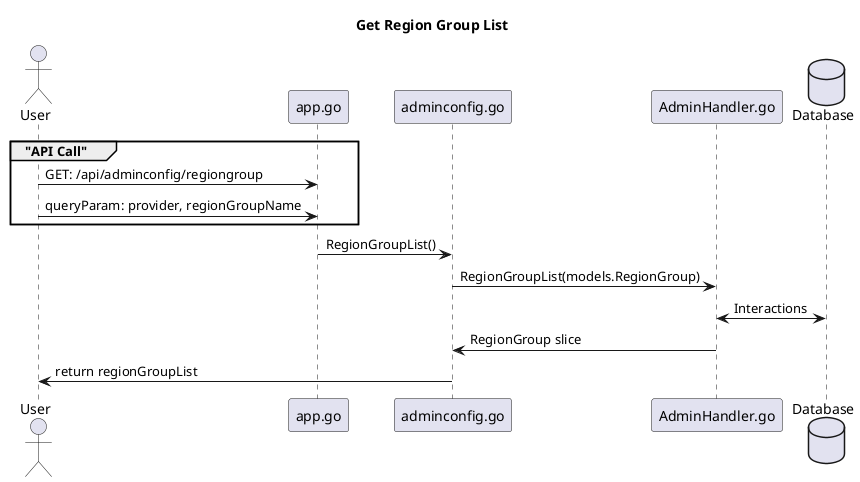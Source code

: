@startuml

title "Get Region Group List"

actor User as user

participant "app.go" as app
participant "adminconfig.go" as route
participant "AdminHandler.go" as adminHandler
database Database as DB

group  "API Call"
user    -> app : GET: /api/adminconfig/regiongroup
user        -> app : queryParam: provider, regionGroupName
end
app     -> route: RegionGroupList()
route   -> adminHandler: RegionGroupList(models.RegionGroup)
adminHandler <-> DB: Interactions
route <- adminHandler:  RegionGroup slice
user <- route:  return regionGroupList


@enduml
